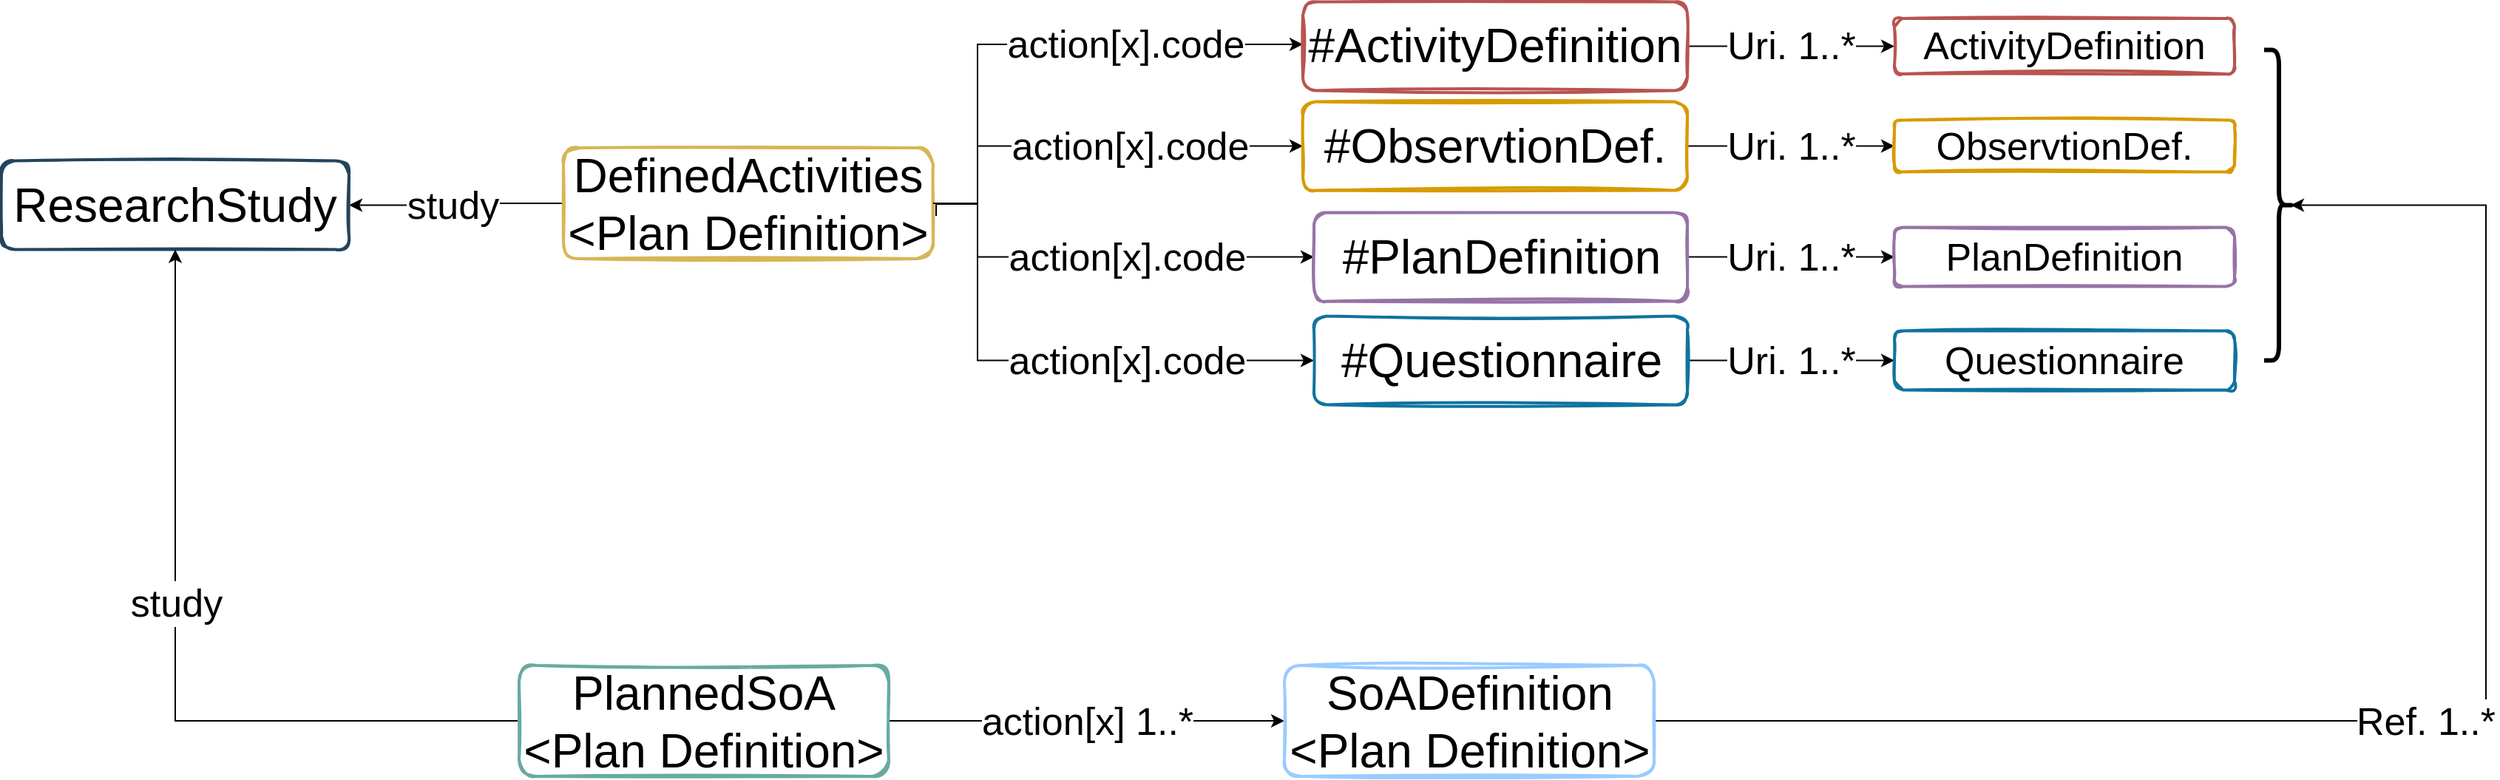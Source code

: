 <mxfile version="20.6.0" type="device" pages="3"><diagram id="xOUy7ehixeZGT6onH96v" name="Page-1"><mxGraphModel dx="2272" dy="729" grid="1" gridSize="10" guides="1" tooltips="1" connect="1" arrows="1" fold="1" page="1" pageScale="1" pageWidth="850" pageHeight="1100" math="0" shadow="0"><root><mxCell id="0"/><mxCell id="1" parent="0"/><mxCell id="Nqv9AV9e1vAlPflYsLQ3-14" value="action[x].code" style="edgeStyle=orthogonalEdgeStyle;rounded=0;orthogonalLoop=1;jettySize=auto;html=1;fontSize=26;" parent="1" source="Nqv9AV9e1vAlPflYsLQ3-11" target="Nqv9AV9e1vAlPflYsLQ3-13" edge="1"><mxGeometry x="0.329" relative="1" as="geometry"><Array as="points"><mxPoint x="330" y="228"/><mxPoint x="330" y="120"/></Array><mxPoint as="offset"/></mxGeometry></mxCell><mxCell id="Nqv9AV9e1vAlPflYsLQ3-16" value="action[x].code" style="edgeStyle=orthogonalEdgeStyle;rounded=0;orthogonalLoop=1;jettySize=auto;html=1;fontSize=26;entryX=0;entryY=0.5;entryDx=0;entryDy=0;" parent="1" source="Nqv9AV9e1vAlPflYsLQ3-11" target="Nqv9AV9e1vAlPflYsLQ3-15" edge="1"><mxGeometry x="0.299" relative="1" as="geometry"><Array as="points"><mxPoint x="330" y="228"/><mxPoint x="330" y="334"/></Array><mxPoint x="1" as="offset"/></mxGeometry></mxCell><mxCell id="Nqv9AV9e1vAlPflYsLQ3-19" value="study" style="edgeStyle=orthogonalEdgeStyle;rounded=0;orthogonalLoop=1;jettySize=auto;html=1;fontSize=26;entryX=1;entryY=0.5;entryDx=0;entryDy=0;exitX=0;exitY=0.5;exitDx=0;exitDy=0;" parent="1" source="Nqv9AV9e1vAlPflYsLQ3-11" target="Nqv9AV9e1vAlPflYsLQ3-18" edge="1"><mxGeometry x="0.043" relative="1" as="geometry"><Array as="points"><mxPoint x="-10" y="228"/><mxPoint x="-10" y="228"/></Array><mxPoint as="offset"/></mxGeometry></mxCell><mxCell id="Nqv9AV9e1vAlPflYsLQ3-11" value="DefinedActivities&lt;br&gt;&amp;lt;Plan Definition&amp;gt;" style="rounded=1;whiteSpace=wrap;html=1;strokeWidth=2;fillWeight=4;hachureGap=8;hachureAngle=45;fillColor=none;sketch=1;fontSize=32;strokeColor=#d6b656;" parent="1" vertex="1"><mxGeometry x="50" y="190" width="250" height="75" as="geometry"/></mxCell><mxCell id="Nqv9AV9e1vAlPflYsLQ3-26" value="Uri. 1..*" style="edgeStyle=orthogonalEdgeStyle;rounded=0;orthogonalLoop=1;jettySize=auto;html=1;fontSize=26;" parent="1" source="Nqv9AV9e1vAlPflYsLQ3-13" target="Nqv9AV9e1vAlPflYsLQ3-25" edge="1"><mxGeometry relative="1" as="geometry"/></mxCell><mxCell id="Nqv9AV9e1vAlPflYsLQ3-13" value="#ActivityDefinition" style="whiteSpace=wrap;html=1;fontSize=32;fillColor=none;strokeColor=#b85450;rounded=1;strokeWidth=2;fillWeight=4;hachureGap=8;hachureAngle=45;sketch=1;" parent="1" vertex="1"><mxGeometry x="550" y="91.25" width="260" height="60" as="geometry"/></mxCell><mxCell id="Nqv9AV9e1vAlPflYsLQ3-32" value="Uri. 1..*" style="edgeStyle=orthogonalEdgeStyle;rounded=0;orthogonalLoop=1;jettySize=auto;html=1;fontSize=26;" parent="1" source="Nqv9AV9e1vAlPflYsLQ3-15" target="Nqv9AV9e1vAlPflYsLQ3-31" edge="1"><mxGeometry relative="1" as="geometry"/></mxCell><mxCell id="Nqv9AV9e1vAlPflYsLQ3-15" value="#Questionnaire" style="whiteSpace=wrap;html=1;fontSize=32;fillColor=none;strokeColor=#10739e;rounded=1;strokeWidth=2;fillWeight=4;hachureGap=8;hachureAngle=45;sketch=1;" parent="1" vertex="1"><mxGeometry x="557.5" y="303.75" width="252.5" height="60" as="geometry"/></mxCell><mxCell id="Nqv9AV9e1vAlPflYsLQ3-18" value="ResearchStudy" style="whiteSpace=wrap;html=1;fontSize=32;fillColor=none;strokeColor=#23445d;rounded=1;strokeWidth=2;fillWeight=4;hachureGap=8;hachureAngle=45;sketch=1;glass=0;shadow=0;" parent="1" vertex="1"><mxGeometry x="-330" y="198.75" width="235" height="60" as="geometry"/></mxCell><mxCell id="Nqv9AV9e1vAlPflYsLQ3-20" value="action[x].code" style="edgeStyle=orthogonalEdgeStyle;rounded=0;orthogonalLoop=1;jettySize=auto;html=1;fontSize=26;entryX=0;entryY=0.5;entryDx=0;entryDy=0;exitX=1;exitY=0.5;exitDx=0;exitDy=0;" parent="1" source="Nqv9AV9e1vAlPflYsLQ3-11" target="Nqv9AV9e1vAlPflYsLQ3-21" edge="1"><mxGeometry x="0.132" relative="1" as="geometry"><mxPoint x="300" y="330" as="sourcePoint"/><Array as="points"><mxPoint x="330" y="228"/><mxPoint x="330" y="264"/></Array><mxPoint x="1" as="offset"/></mxGeometry></mxCell><mxCell id="Nqv9AV9e1vAlPflYsLQ3-30" value="Uri. 1..*" style="edgeStyle=orthogonalEdgeStyle;rounded=0;orthogonalLoop=1;jettySize=auto;html=1;fontSize=26;" parent="1" source="Nqv9AV9e1vAlPflYsLQ3-21" target="Nqv9AV9e1vAlPflYsLQ3-29" edge="1"><mxGeometry relative="1" as="geometry"/></mxCell><mxCell id="Nqv9AV9e1vAlPflYsLQ3-21" value="#PlanDefinition" style="whiteSpace=wrap;html=1;fontSize=32;fillColor=none;strokeColor=#9673a6;rounded=1;strokeWidth=2;fillWeight=4;hachureGap=8;hachureAngle=45;sketch=1;" parent="1" vertex="1"><mxGeometry x="557.5" y="233.75" width="252.5" height="60" as="geometry"/></mxCell><mxCell id="Nqv9AV9e1vAlPflYsLQ3-22" value="action[x].code" style="edgeStyle=orthogonalEdgeStyle;rounded=0;orthogonalLoop=1;jettySize=auto;html=1;fontSize=26;entryX=0;entryY=0.5;entryDx=0;entryDy=0;exitX=1.008;exitY=0.613;exitDx=0;exitDy=0;exitPerimeter=0;" parent="1" source="Nqv9AV9e1vAlPflYsLQ3-11" target="Nqv9AV9e1vAlPflYsLQ3-23" edge="1"><mxGeometry x="0.207" relative="1" as="geometry"><mxPoint x="300" y="310" as="sourcePoint"/><Array as="points"><mxPoint x="302" y="228"/><mxPoint x="330" y="228"/><mxPoint x="330" y="189"/></Array><mxPoint as="offset"/></mxGeometry></mxCell><mxCell id="Nqv9AV9e1vAlPflYsLQ3-28" value="Uri. 1..*" style="edgeStyle=orthogonalEdgeStyle;rounded=0;orthogonalLoop=1;jettySize=auto;html=1;fontSize=26;" parent="1" source="Nqv9AV9e1vAlPflYsLQ3-23" target="Nqv9AV9e1vAlPflYsLQ3-27" edge="1"><mxGeometry relative="1" as="geometry"/></mxCell><mxCell id="Nqv9AV9e1vAlPflYsLQ3-23" value="#ObservtionDef." style="whiteSpace=wrap;html=1;fontSize=32;fillColor=none;strokeColor=#d79b00;rounded=1;strokeWidth=2;fillWeight=4;hachureGap=8;hachureAngle=45;sketch=1;" parent="1" vertex="1"><mxGeometry x="550" y="158.75" width="260" height="60" as="geometry"/></mxCell><mxCell id="Nqv9AV9e1vAlPflYsLQ3-25" value="ActivityDefinition" style="whiteSpace=wrap;html=1;fontSize=26;fillColor=none;strokeColor=#b85450;rounded=1;strokeWidth=2;fillWeight=4;hachureGap=8;hachureAngle=45;sketch=1;" parent="1" vertex="1"><mxGeometry x="950" y="102.5" width="230" height="37.5" as="geometry"/></mxCell><mxCell id="Nqv9AV9e1vAlPflYsLQ3-27" value="ObservtionDef." style="whiteSpace=wrap;html=1;fontSize=26;fillColor=none;strokeColor=#d79b00;rounded=1;strokeWidth=2;fillWeight=4;hachureGap=8;hachureAngle=45;sketch=1;" parent="1" vertex="1"><mxGeometry x="950" y="171.25" width="230" height="35" as="geometry"/></mxCell><mxCell id="Nqv9AV9e1vAlPflYsLQ3-29" value="PlanDefinition" style="whiteSpace=wrap;html=1;fontSize=26;fillColor=none;strokeColor=#9673a6;rounded=1;strokeWidth=2;fillWeight=4;hachureGap=8;hachureAngle=45;sketch=1;" parent="1" vertex="1"><mxGeometry x="950" y="243.75" width="230" height="40" as="geometry"/></mxCell><mxCell id="Nqv9AV9e1vAlPflYsLQ3-31" value="Questionnaire" style="whiteSpace=wrap;html=1;fontSize=26;fillColor=none;strokeColor=#10739e;rounded=1;strokeWidth=2;fillWeight=4;hachureGap=8;hachureAngle=45;sketch=1;" parent="1" vertex="1"><mxGeometry x="950" y="313.75" width="230" height="40" as="geometry"/></mxCell><mxCell id="Nqv9AV9e1vAlPflYsLQ3-34" value="study" style="edgeStyle=orthogonalEdgeStyle;rounded=0;orthogonalLoop=1;jettySize=auto;html=1;entryX=0.5;entryY=1;entryDx=0;entryDy=0;fontSize=26;exitX=0;exitY=0.5;exitDx=0;exitDy=0;" parent="1" source="Nqv9AV9e1vAlPflYsLQ3-33" target="Nqv9AV9e1vAlPflYsLQ3-18" edge="1"><mxGeometry x="0.132" relative="1" as="geometry"><mxPoint as="offset"/></mxGeometry></mxCell><mxCell id="Nqv9AV9e1vAlPflYsLQ3-37" value="action[x] 1..*" style="edgeStyle=orthogonalEdgeStyle;rounded=0;orthogonalLoop=1;jettySize=auto;html=1;fontSize=26;" parent="1" source="Nqv9AV9e1vAlPflYsLQ3-33" target="Nqv9AV9e1vAlPflYsLQ3-36" edge="1"><mxGeometry relative="1" as="geometry"/></mxCell><mxCell id="Nqv9AV9e1vAlPflYsLQ3-33" value="PlannedSoA&lt;br&gt;&amp;lt;Plan Definition&amp;gt;" style="rounded=1;whiteSpace=wrap;html=1;strokeWidth=2;fillWeight=4;hachureGap=8;hachureAngle=45;fillColor=none;sketch=1;fontSize=32;strokeColor=#67AB9F;" parent="1" vertex="1"><mxGeometry x="20" y="540" width="250" height="75" as="geometry"/></mxCell><mxCell id="Nqv9AV9e1vAlPflYsLQ3-39" value="Ref. 1..*" style="edgeStyle=orthogonalEdgeStyle;rounded=0;orthogonalLoop=1;jettySize=auto;html=1;entryX=0.1;entryY=0.5;entryDx=0;entryDy=0;entryPerimeter=0;fontSize=26;exitX=1;exitY=0.5;exitDx=0;exitDy=0;" parent="1" source="Nqv9AV9e1vAlPflYsLQ3-36" target="Nqv9AV9e1vAlPflYsLQ3-38" edge="1"><mxGeometry relative="1" as="geometry"><Array as="points"><mxPoint x="1350" y="578"/><mxPoint x="1350" y="229"/></Array></mxGeometry></mxCell><mxCell id="Nqv9AV9e1vAlPflYsLQ3-36" value="SoADefinition&lt;br&gt;&amp;lt;Plan Definition&amp;gt;" style="rounded=1;whiteSpace=wrap;html=1;strokeWidth=2;fillWeight=4;hachureGap=8;hachureAngle=45;fillColor=none;sketch=1;fontSize=32;strokeColor=#99CCFF;" parent="1" vertex="1"><mxGeometry x="537.5" y="540" width="250" height="75" as="geometry"/></mxCell><mxCell id="Nqv9AV9e1vAlPflYsLQ3-38" value="" style="shape=curlyBracket;whiteSpace=wrap;html=1;rounded=1;flipH=1;labelPosition=right;verticalLabelPosition=middle;align=left;verticalAlign=middle;shadow=0;glass=0;strokeColor=#000000;strokeWidth=3;fontSize=26;fillColor=#000000;" parent="1" vertex="1"><mxGeometry x="1200" y="123.75" width="20" height="210" as="geometry"/></mxCell></root></mxGraphModel></diagram><diagram name="Copy of Page-1" id="Ri-IcGKbK6fC3Xm2XFml"><mxGraphModel dx="1422" dy="1829" grid="1" gridSize="10" guides="1" tooltips="1" connect="1" arrows="1" fold="1" page="1" pageScale="1" pageWidth="850" pageHeight="1100" math="0" shadow="0"><root><mxCell id="xk45kcTB8GeNgeA7kxLu-0"/><mxCell id="xk45kcTB8GeNgeA7kxLu-1" parent="xk45kcTB8GeNgeA7kxLu-0"/><mxCell id="G0WCgAtQfcCym3uvVYKA-65" value="action[x].code" style="edgeStyle=orthogonalEdgeStyle;rounded=0;orthogonalLoop=1;jettySize=auto;html=1;fontSize=26;" parent="xk45kcTB8GeNgeA7kxLu-1" target="G0WCgAtQfcCym3uvVYKA-70" edge="1"><mxGeometry x="0.438" relative="1" as="geometry"><mxPoint x="900" y="-620" as="sourcePoint"/><Array as="points"><mxPoint x="970" y="-620"/><mxPoint x="970" y="-731"/></Array><mxPoint as="offset"/></mxGeometry></mxCell><mxCell id="G0WCgAtQfcCym3uvVYKA-66" value="action[x].code" style="edgeStyle=orthogonalEdgeStyle;rounded=0;orthogonalLoop=1;jettySize=auto;html=1;fontSize=26;entryX=0;entryY=0.5;entryDx=0;entryDy=0;exitX=1;exitY=0.5;exitDx=0;exitDy=0;" parent="xk45kcTB8GeNgeA7kxLu-1" source="G0WCgAtQfcCym3uvVYKA-68" target="G0WCgAtQfcCym3uvVYKA-72" edge="1"><mxGeometry x="0.442" y="-2" relative="1" as="geometry"><Array as="points"><mxPoint x="970" y="-621"/><mxPoint x="970" y="-502"/></Array><mxPoint y="1" as="offset"/></mxGeometry></mxCell><mxCell id="G0WCgAtQfcCym3uvVYKA-68" value="DefinedActivities&lt;br&gt;&lt;b&gt;&quot;Scope&quot;&lt;/b&gt;&lt;br style=&quot;font-size: 26px;&quot;&gt;&amp;lt;Plan Definition&amp;gt;" style="rounded=1;whiteSpace=wrap;html=1;strokeWidth=2;fillWeight=4;hachureGap=8;hachureAngle=45;fillColor=none;sketch=1;fontSize=26;strokeColor=#97D077;" parent="xk45kcTB8GeNgeA7kxLu-1" vertex="1"><mxGeometry x="690" y="-670" width="210" height="98.75" as="geometry"/></mxCell><mxCell id="G0WCgAtQfcCym3uvVYKA-69" value="action[x]" style="edgeStyle=orthogonalEdgeStyle;rounded=0;orthogonalLoop=1;jettySize=auto;html=1;fontSize=26;" parent="xk45kcTB8GeNgeA7kxLu-1" source="G0WCgAtQfcCym3uvVYKA-70" target="G0WCgAtQfcCym3uvVYKA-79" edge="1"><mxGeometry relative="1" as="geometry"/></mxCell><mxCell id="G0WCgAtQfcCym3uvVYKA-70" value="#ActivityDefinition&lt;br&gt;&lt;span style=&quot;font-size: 15px;&quot;&gt;http://hl7.org/fhir/resource-types&lt;/span&gt;" style="whiteSpace=wrap;html=1;fontSize=26;fillColor=none;strokeColor=#b85450;rounded=1;strokeWidth=2;fillWeight=4;hachureGap=8;hachureAngle=45;sketch=1;" parent="xk45kcTB8GeNgeA7kxLu-1" vertex="1"><mxGeometry x="1167.5" y="-760" width="260" height="60" as="geometry"/></mxCell><mxCell id="G0WCgAtQfcCym3uvVYKA-71" value="action[x]" style="edgeStyle=orthogonalEdgeStyle;rounded=0;orthogonalLoop=1;jettySize=auto;html=1;fontSize=26;" parent="xk45kcTB8GeNgeA7kxLu-1" source="G0WCgAtQfcCym3uvVYKA-72" target="G0WCgAtQfcCym3uvVYKA-82" edge="1"><mxGeometry relative="1" as="geometry"/></mxCell><mxCell id="G0WCgAtQfcCym3uvVYKA-72" value="#Questionnaire&lt;br&gt;&lt;span style=&quot;font-size: 15px;&quot;&gt;http://hl7.org/fhir/resource-types&lt;/span&gt;" style="whiteSpace=wrap;html=1;fontSize=26;fillColor=none;strokeColor=#10739e;rounded=1;strokeWidth=2;fillWeight=4;hachureGap=8;hachureAngle=45;sketch=1;" parent="xk45kcTB8GeNgeA7kxLu-1" vertex="1"><mxGeometry x="1167.5" y="-532.5" width="252.5" height="60" as="geometry"/></mxCell><mxCell id="G0WCgAtQfcCym3uvVYKA-73" value="action[x].code" style="edgeStyle=orthogonalEdgeStyle;rounded=0;orthogonalLoop=1;jettySize=auto;html=1;fontSize=26;entryX=0;entryY=0.5;entryDx=0;entryDy=0;exitX=1;exitY=0.5;exitDx=0;exitDy=0;" parent="xk45kcTB8GeNgeA7kxLu-1" source="G0WCgAtQfcCym3uvVYKA-68" target="G0WCgAtQfcCym3uvVYKA-75" edge="1"><mxGeometry x="0.318" relative="1" as="geometry"><mxPoint x="550" y="-506.25" as="sourcePoint"/><Array as="points"><mxPoint x="910" y="-621"/><mxPoint x="970" y="-620"/><mxPoint x="970" y="-572"/></Array><mxPoint as="offset"/></mxGeometry></mxCell><mxCell id="G0WCgAtQfcCym3uvVYKA-74" value="action[x]" style="edgeStyle=orthogonalEdgeStyle;rounded=0;orthogonalLoop=1;jettySize=auto;html=1;fontSize=26;" parent="xk45kcTB8GeNgeA7kxLu-1" source="G0WCgAtQfcCym3uvVYKA-75" target="G0WCgAtQfcCym3uvVYKA-81" edge="1"><mxGeometry relative="1" as="geometry"><Array as="points"><mxPoint x="1490" y="-566.25"/><mxPoint x="1490" y="-572.25"/></Array></mxGeometry></mxCell><mxCell id="G0WCgAtQfcCym3uvVYKA-75" value="#PlanDefinition&lt;br&gt;&lt;span style=&quot;font-size: 15px;&quot;&gt;http://hl7.org/fhir/resource-types&lt;/span&gt;" style="whiteSpace=wrap;html=1;fontSize=26;fillColor=none;strokeColor=#9673a6;rounded=1;strokeWidth=2;fillWeight=4;hachureGap=8;hachureAngle=45;sketch=1;" parent="xk45kcTB8GeNgeA7kxLu-1" vertex="1"><mxGeometry x="1167.5" y="-602.5" width="252.5" height="60" as="geometry"/></mxCell><mxCell id="G0WCgAtQfcCym3uvVYKA-76" value="action[x].code" style="edgeStyle=orthogonalEdgeStyle;rounded=0;orthogonalLoop=1;jettySize=auto;html=1;fontSize=26;entryX=0;entryY=0.5;entryDx=0;entryDy=0;exitX=1;exitY=0.5;exitDx=0;exitDy=0;" parent="xk45kcTB8GeNgeA7kxLu-1" source="G0WCgAtQfcCym3uvVYKA-68" target="G0WCgAtQfcCym3uvVYKA-78" edge="1"><mxGeometry x="0.319" y="-1" relative="1" as="geometry"><mxPoint x="550" y="-526.25" as="sourcePoint"/><Array as="points"><mxPoint x="910" y="-621"/><mxPoint x="970" y="-620"/><mxPoint x="970" y="-647"/></Array><mxPoint as="offset"/></mxGeometry></mxCell><mxCell id="G0WCgAtQfcCym3uvVYKA-77" value="action[x]" style="edgeStyle=orthogonalEdgeStyle;rounded=0;orthogonalLoop=1;jettySize=auto;html=1;fontSize=26;" parent="xk45kcTB8GeNgeA7kxLu-1" source="G0WCgAtQfcCym3uvVYKA-78" target="G0WCgAtQfcCym3uvVYKA-80" edge="1"><mxGeometry relative="1" as="geometry"/></mxCell><mxCell id="G0WCgAtQfcCym3uvVYKA-78" value="#ObservtionDefinition&lt;br&gt;&lt;span style=&quot;font-size: 15px;&quot;&gt;http://hl7.org/fhir/resource-types&lt;/span&gt;" style="whiteSpace=wrap;html=1;fontSize=26;fillColor=none;strokeColor=#d79b00;rounded=1;strokeWidth=2;fillWeight=4;hachureGap=8;hachureAngle=45;sketch=1;" parent="xk45kcTB8GeNgeA7kxLu-1" vertex="1"><mxGeometry x="1160" y="-677.5" width="260" height="60" as="geometry"/></mxCell><mxCell id="G0WCgAtQfcCym3uvVYKA-79" value="ActivityDefinition" style="whiteSpace=wrap;html=1;fontSize=26;fillColor=none;strokeColor=#b85450;rounded=1;strokeWidth=2;fillWeight=4;hachureGap=8;hachureAngle=45;sketch=1;" parent="xk45kcTB8GeNgeA7kxLu-1" vertex="1"><mxGeometry x="1560" y="-748.75" width="230" height="37.5" as="geometry"/></mxCell><mxCell id="G0WCgAtQfcCym3uvVYKA-80" value="ObservtionDef." style="whiteSpace=wrap;html=1;fontSize=26;fillColor=none;strokeColor=#d79b00;rounded=1;strokeWidth=2;fillWeight=4;hachureGap=8;hachureAngle=45;sketch=1;" parent="xk45kcTB8GeNgeA7kxLu-1" vertex="1"><mxGeometry x="1560" y="-665" width="230" height="35" as="geometry"/></mxCell><mxCell id="G0WCgAtQfcCym3uvVYKA-81" value="PlanDefinition" style="whiteSpace=wrap;html=1;fontSize=26;fillColor=none;strokeColor=#9673a6;rounded=1;strokeWidth=2;fillWeight=4;hachureGap=8;hachureAngle=45;sketch=1;" parent="xk45kcTB8GeNgeA7kxLu-1" vertex="1"><mxGeometry x="1560" y="-592.5" width="230" height="40" as="geometry"/></mxCell><mxCell id="G0WCgAtQfcCym3uvVYKA-82" value="Questionnaire" style="whiteSpace=wrap;html=1;fontSize=26;fillColor=none;strokeColor=#10739e;rounded=1;strokeWidth=2;fillWeight=4;hachureGap=8;hachureAngle=45;sketch=1;" parent="xk45kcTB8GeNgeA7kxLu-1" vertex="1"><mxGeometry x="1560" y="-522.5" width="230" height="40" as="geometry"/></mxCell></root></mxGraphModel></diagram><diagram id="P07mm02QYjRXvcrcc0aV" name="Page-3"><mxGraphModel dx="1673" dy="2025" grid="1" gridSize="10" guides="1" tooltips="1" connect="1" arrows="1" fold="1" page="1" pageScale="1" pageWidth="850" pageHeight="1100" math="0" shadow="0"><root><mxCell id="0"/><mxCell id="1" parent="0"/><mxCell id="tgdejxANy7JHB8u2b4o4-1" value="" style="edgeStyle=orthogonalEdgeStyle;rounded=0;orthogonalLoop=1;jettySize=auto;html=1;fontSize=26;exitX=0;exitY=0.5;exitDx=0;exitDy=0;entryX=1;entryY=0.5;entryDx=0;entryDy=0;" edge="1" parent="1" source="tgdejxANy7JHB8u2b4o4-10" target="tgdejxANy7JHB8u2b4o4-8"><mxGeometry x="0.037" y="3" relative="1" as="geometry"><mxPoint y="-1" as="offset"/></mxGeometry></mxCell><mxCell id="tgdejxANy7JHB8u2b4o4-2" value="&amp;nbsp;1" style="edgeLabel;html=1;align=center;verticalAlign=middle;resizable=0;points=[];fontSize=15;" vertex="1" connectable="0" parent="tgdejxANy7JHB8u2b4o4-1"><mxGeometry x="0.734" relative="1" as="geometry"><mxPoint as="offset"/></mxGeometry></mxCell><mxCell id="tgdejxANy7JHB8u2b4o4-3" value="0..*" style="edgeLabel;html=1;align=center;verticalAlign=middle;resizable=0;points=[];fontSize=15;" vertex="1" connectable="0" parent="tgdejxANy7JHB8u2b4o4-1"><mxGeometry x="-0.872" relative="1" as="geometry"><mxPoint x="-11" as="offset"/></mxGeometry></mxCell><mxCell id="tgdejxANy7JHB8u2b4o4-4" style="edgeStyle=orthogonalEdgeStyle;rounded=0;orthogonalLoop=1;jettySize=auto;html=1;exitX=0;exitY=0.5;exitDx=0;exitDy=0;fontSize=15;entryX=1;entryY=0.5;entryDx=0;entryDy=0;" edge="1" parent="1" source="tgdejxANy7JHB8u2b4o4-7" target="tgdejxANy7JHB8u2b4o4-9"><mxGeometry relative="1" as="geometry"><mxPoint x="300" y="303.75" as="targetPoint"/></mxGeometry></mxCell><mxCell id="tgdejxANy7JHB8u2b4o4-5" value="1" style="edgeLabel;html=1;align=center;verticalAlign=middle;resizable=0;points=[];fontSize=15;" vertex="1" connectable="0" parent="tgdejxANy7JHB8u2b4o4-4"><mxGeometry x="0.86" y="-2" relative="1" as="geometry"><mxPoint as="offset"/></mxGeometry></mxCell><mxCell id="tgdejxANy7JHB8u2b4o4-6" value="0..*" style="edgeLabel;html=1;align=center;verticalAlign=middle;resizable=0;points=[];fontSize=15;" vertex="1" connectable="0" parent="tgdejxANy7JHB8u2b4o4-4"><mxGeometry x="-0.749" relative="1" as="geometry"><mxPoint as="offset"/></mxGeometry></mxCell><mxCell id="tgdejxANy7JHB8u2b4o4-7" value="DefinedActivities&lt;br&gt;&lt;b&gt;Tenant/Sponsor&lt;/b&gt;&lt;br style=&quot;font-size: 26px;&quot;&gt;&amp;lt;Plan Definition&amp;gt;" style="rounded=1;whiteSpace=wrap;html=1;strokeWidth=2;fillWeight=4;hachureGap=8;hachureAngle=45;fillColor=none;sketch=1;fontSize=26;strokeColor=#d6b656;" vertex="1" parent="1"><mxGeometry x="440" y="280" width="210" height="95" as="geometry"/></mxCell><mxCell id="tgdejxANy7JHB8u2b4o4-8" value="ResearchStudy" style="whiteSpace=wrap;html=1;fontSize=26;fillColor=none;strokeColor=#23445d;rounded=1;strokeWidth=2;fillWeight=4;hachureGap=8;hachureAngle=45;sketch=1;glass=0;shadow=0;" vertex="1" parent="1"><mxGeometry x="90" y="560" width="195" height="60" as="geometry"/></mxCell><mxCell id="tgdejxANy7JHB8u2b4o4-9" value="Organization" style="whiteSpace=wrap;html=1;fontSize=26;fillColor=none;strokeColor=#23445d;rounded=1;strokeWidth=2;fillWeight=4;hachureGap=8;hachureAngle=45;sketch=1;glass=0;shadow=0;" vertex="1" parent="1"><mxGeometry x="100" y="297.5" width="195" height="60" as="geometry"/></mxCell><mxCell id="tgdejxANy7JHB8u2b4o4-10" value="PlannedActivities&lt;br&gt;&lt;b&gt;Study Specific&lt;/b&gt;&lt;br style=&quot;font-size: 26px;&quot;&gt;&amp;lt;Plan Definition&amp;gt;" style="rounded=1;whiteSpace=wrap;html=1;strokeWidth=2;fillWeight=4;hachureGap=8;hachureAngle=45;fillColor=none;sketch=1;fontSize=26;strokeColor=#3333FF;" vertex="1" parent="1"><mxGeometry x="440" y="543.75" width="210" height="92.5" as="geometry"/></mxCell><mxCell id="tgdejxANy7JHB8u2b4o4-11" value="action[x].code" style="edgeStyle=orthogonalEdgeStyle;rounded=0;orthogonalLoop=1;jettySize=auto;html=1;fontSize=26;" edge="1" parent="1" target="tgdejxANy7JHB8u2b4o4-18"><mxGeometry x="0.438" relative="1" as="geometry"><mxPoint x="650" y="50" as="sourcePoint"/><Array as="points"><mxPoint x="720" y="50"/><mxPoint x="720" y="-61"/></Array><mxPoint as="offset"/></mxGeometry></mxCell><mxCell id="tgdejxANy7JHB8u2b4o4-12" value="action[x].code" style="edgeStyle=orthogonalEdgeStyle;rounded=0;orthogonalLoop=1;jettySize=auto;html=1;fontSize=26;entryX=0;entryY=0.5;entryDx=0;entryDy=0;exitX=1;exitY=0.5;exitDx=0;exitDy=0;" edge="1" parent="1" source="tgdejxANy7JHB8u2b4o4-16" target="tgdejxANy7JHB8u2b4o4-20"><mxGeometry x="0.405" relative="1" as="geometry"><Array as="points"><mxPoint x="720" y="49"/><mxPoint x="720" y="168"/></Array><mxPoint as="offset"/></mxGeometry></mxCell><mxCell id="tgdejxANy7JHB8u2b4o4-13" style="edgeStyle=orthogonalEdgeStyle;rounded=0;orthogonalLoop=1;jettySize=auto;html=1;exitX=0;exitY=0.5;exitDx=0;exitDy=0;fontSize=15;entryX=1;entryY=0.5;entryDx=0;entryDy=0;" edge="1" parent="1" source="tgdejxANy7JHB8u2b4o4-16" target="tgdejxANy7JHB8u2b4o4-31"><mxGeometry relative="1" as="geometry"><mxPoint x="300" y="-46.25" as="targetPoint"/></mxGeometry></mxCell><mxCell id="tgdejxANy7JHB8u2b4o4-14" value="1" style="edgeLabel;html=1;align=center;verticalAlign=middle;resizable=0;points=[];fontSize=15;" vertex="1" connectable="0" parent="tgdejxANy7JHB8u2b4o4-13"><mxGeometry x="0.86" y="-2" relative="1" as="geometry"><mxPoint as="offset"/></mxGeometry></mxCell><mxCell id="tgdejxANy7JHB8u2b4o4-15" value="0..*" style="edgeLabel;html=1;align=center;verticalAlign=middle;resizable=0;points=[];fontSize=15;" vertex="1" connectable="0" parent="tgdejxANy7JHB8u2b4o4-13"><mxGeometry x="-0.749" relative="1" as="geometry"><mxPoint as="offset"/></mxGeometry></mxCell><mxCell id="tgdejxANy7JHB8u2b4o4-16" value="DefinedActivities&lt;br&gt;&lt;b&gt;Global&lt;/b&gt;&lt;br style=&quot;font-size: 26px;&quot;&gt;&amp;lt;Plan Definition&amp;gt;" style="rounded=1;whiteSpace=wrap;html=1;strokeWidth=2;fillWeight=4;hachureGap=8;hachureAngle=45;fillColor=none;sketch=1;fontSize=26;strokeColor=#97D077;" vertex="1" parent="1"><mxGeometry x="440" width="210" height="98.75" as="geometry"/></mxCell><mxCell id="tgdejxANy7JHB8u2b4o4-17" value="action[x]" style="edgeStyle=orthogonalEdgeStyle;rounded=0;orthogonalLoop=1;jettySize=auto;html=1;fontSize=26;" edge="1" parent="1" source="tgdejxANy7JHB8u2b4o4-18" target="tgdejxANy7JHB8u2b4o4-27"><mxGeometry relative="1" as="geometry"/></mxCell><mxCell id="tgdejxANy7JHB8u2b4o4-18" value="#ActivityDefinition&lt;br&gt;&lt;span style=&quot;font-size: 15px;&quot;&gt;http://hl7.org/fhir/resource-types&lt;/span&gt;" style="whiteSpace=wrap;html=1;fontSize=26;fillColor=none;strokeColor=#b85450;rounded=1;strokeWidth=2;fillWeight=4;hachureGap=8;hachureAngle=45;sketch=1;" vertex="1" parent="1"><mxGeometry x="917.5" y="-90" width="260" height="60" as="geometry"/></mxCell><mxCell id="tgdejxANy7JHB8u2b4o4-19" value="action[x]" style="edgeStyle=orthogonalEdgeStyle;rounded=0;orthogonalLoop=1;jettySize=auto;html=1;fontSize=26;" edge="1" parent="1" source="tgdejxANy7JHB8u2b4o4-20" target="tgdejxANy7JHB8u2b4o4-30"><mxGeometry relative="1" as="geometry"/></mxCell><mxCell id="tgdejxANy7JHB8u2b4o4-20" value="#Questionnaire&lt;br&gt;&lt;span style=&quot;font-size: 15px;&quot;&gt;http://hl7.org/fhir/resource-types&lt;/span&gt;" style="whiteSpace=wrap;html=1;fontSize=26;fillColor=none;strokeColor=#10739e;rounded=1;strokeWidth=2;fillWeight=4;hachureGap=8;hachureAngle=45;sketch=1;" vertex="1" parent="1"><mxGeometry x="917.5" y="137.5" width="252.5" height="60" as="geometry"/></mxCell><mxCell id="tgdejxANy7JHB8u2b4o4-21" value="action[x].code" style="edgeStyle=orthogonalEdgeStyle;rounded=0;orthogonalLoop=1;jettySize=auto;html=1;fontSize=26;entryX=0;entryY=0.5;entryDx=0;entryDy=0;exitX=1;exitY=0.5;exitDx=0;exitDy=0;" edge="1" parent="1" source="tgdejxANy7JHB8u2b4o4-16" target="tgdejxANy7JHB8u2b4o4-23"><mxGeometry x="0.268" relative="1" as="geometry"><mxPoint x="300" y="163.75" as="sourcePoint"/><Array as="points"><mxPoint x="660" y="49"/><mxPoint x="720" y="50"/><mxPoint x="720" y="98"/></Array><mxPoint as="offset"/></mxGeometry></mxCell><mxCell id="tgdejxANy7JHB8u2b4o4-22" value="action[x]" style="edgeStyle=orthogonalEdgeStyle;rounded=0;orthogonalLoop=1;jettySize=auto;html=1;fontSize=26;" edge="1" parent="1" source="tgdejxANy7JHB8u2b4o4-23" target="tgdejxANy7JHB8u2b4o4-29"><mxGeometry relative="1" as="geometry"><Array as="points"><mxPoint x="1240" y="103.75"/><mxPoint x="1240" y="97.75"/></Array></mxGeometry></mxCell><mxCell id="tgdejxANy7JHB8u2b4o4-23" value="#PlanDefinition&lt;br&gt;&lt;span style=&quot;font-size: 15px;&quot;&gt;http://hl7.org/fhir/resource-types&lt;/span&gt;" style="whiteSpace=wrap;html=1;fontSize=26;fillColor=none;strokeColor=#9673a6;rounded=1;strokeWidth=2;fillWeight=4;hachureGap=8;hachureAngle=45;sketch=1;" vertex="1" parent="1"><mxGeometry x="917.5" y="67.5" width="252.5" height="60" as="geometry"/></mxCell><mxCell id="tgdejxANy7JHB8u2b4o4-24" value="action[x].code" style="edgeStyle=orthogonalEdgeStyle;rounded=0;orthogonalLoop=1;jettySize=auto;html=1;fontSize=26;entryX=0;entryY=0.5;entryDx=0;entryDy=0;exitX=1;exitY=0.5;exitDx=0;exitDy=0;" edge="1" parent="1" source="tgdejxANy7JHB8u2b4o4-16" target="tgdejxANy7JHB8u2b4o4-26"><mxGeometry x="0.319" y="-1" relative="1" as="geometry"><mxPoint x="300" y="143.75" as="sourcePoint"/><Array as="points"><mxPoint x="660" y="49"/><mxPoint x="720" y="50"/><mxPoint x="720" y="23"/></Array><mxPoint as="offset"/></mxGeometry></mxCell><mxCell id="tgdejxANy7JHB8u2b4o4-25" value="action[x]" style="edgeStyle=orthogonalEdgeStyle;rounded=0;orthogonalLoop=1;jettySize=auto;html=1;fontSize=26;" edge="1" parent="1" source="tgdejxANy7JHB8u2b4o4-26" target="tgdejxANy7JHB8u2b4o4-28"><mxGeometry relative="1" as="geometry"/></mxCell><mxCell id="tgdejxANy7JHB8u2b4o4-26" value="#ObservtionDefinition&lt;br&gt;&lt;span style=&quot;font-size: 15px;&quot;&gt;http://hl7.org/fhir/resource-types&lt;/span&gt;" style="whiteSpace=wrap;html=1;fontSize=26;fillColor=none;strokeColor=#d79b00;rounded=1;strokeWidth=2;fillWeight=4;hachureGap=8;hachureAngle=45;sketch=1;" vertex="1" parent="1"><mxGeometry x="910" y="-7.5" width="260" height="60" as="geometry"/></mxCell><mxCell id="ELQMmHOX-Nc_faRaVURY-2" style="edgeStyle=orthogonalEdgeStyle;rounded=0;orthogonalLoop=1;jettySize=auto;html=1;fontSize=13;entryX=0;entryY=0.5;entryDx=0;entryDy=0;" edge="1" parent="1" source="tgdejxANy7JHB8u2b4o4-27" target="ELQMmHOX-Nc_faRaVURY-1"><mxGeometry relative="1" as="geometry"><mxPoint x="1630" y="60" as="targetPoint"/><Array as="points"><mxPoint x="1600" y="-60"/><mxPoint x="1600" y="73"/></Array></mxGeometry></mxCell><mxCell id="tgdejxANy7JHB8u2b4o4-27" value="ActivityDefinition" style="whiteSpace=wrap;html=1;fontSize=26;fillColor=none;strokeColor=#b85450;rounded=1;strokeWidth=2;fillWeight=4;hachureGap=8;hachureAngle=45;sketch=1;" vertex="1" parent="1"><mxGeometry x="1310" y="-78.75" width="230" height="37.5" as="geometry"/></mxCell><mxCell id="ELQMmHOX-Nc_faRaVURY-3" style="edgeStyle=orthogonalEdgeStyle;rounded=0;orthogonalLoop=1;jettySize=auto;html=1;fontSize=13;entryX=0.008;entryY=0.499;entryDx=0;entryDy=0;entryPerimeter=0;" edge="1" parent="1" source="tgdejxANy7JHB8u2b4o4-28" target="ELQMmHOX-Nc_faRaVURY-1"><mxGeometry relative="1" as="geometry"/></mxCell><mxCell id="tgdejxANy7JHB8u2b4o4-28" value="ObservtionDef." style="whiteSpace=wrap;html=1;fontSize=26;fillColor=none;strokeColor=#d79b00;rounded=1;strokeWidth=2;fillWeight=4;hachureGap=8;hachureAngle=45;sketch=1;" vertex="1" parent="1"><mxGeometry x="1310" y="5" width="230" height="35" as="geometry"/></mxCell><mxCell id="ELQMmHOX-Nc_faRaVURY-4" style="edgeStyle=orthogonalEdgeStyle;rounded=0;orthogonalLoop=1;jettySize=auto;html=1;entryX=0.01;entryY=0.496;entryDx=0;entryDy=0;fontSize=13;entryPerimeter=0;" edge="1" parent="1" source="tgdejxANy7JHB8u2b4o4-29" target="ELQMmHOX-Nc_faRaVURY-1"><mxGeometry relative="1" as="geometry"/></mxCell><mxCell id="tgdejxANy7JHB8u2b4o4-29" value="PlanDefinition" style="whiteSpace=wrap;html=1;fontSize=26;fillColor=none;strokeColor=#9673a6;rounded=1;strokeWidth=2;fillWeight=4;hachureGap=8;hachureAngle=45;sketch=1;" vertex="1" parent="1"><mxGeometry x="1310" y="77.5" width="230" height="40" as="geometry"/></mxCell><mxCell id="ELQMmHOX-Nc_faRaVURY-5" style="edgeStyle=orthogonalEdgeStyle;rounded=0;orthogonalLoop=1;jettySize=auto;html=1;fontSize=13;exitX=1;exitY=0.5;exitDx=0;exitDy=0;entryX=0.011;entryY=0.498;entryDx=0;entryDy=0;entryPerimeter=0;" edge="1" parent="1" source="tgdejxANy7JHB8u2b4o4-30" target="ELQMmHOX-Nc_faRaVURY-1"><mxGeometry relative="1" as="geometry"><mxPoint x="1630" y="80" as="targetPoint"/><Array as="points"><mxPoint x="1600" y="168"/><mxPoint x="1600" y="72"/><mxPoint x="1650" y="72"/></Array></mxGeometry></mxCell><mxCell id="tgdejxANy7JHB8u2b4o4-30" value="Questionnaire" style="whiteSpace=wrap;html=1;fontSize=26;fillColor=none;strokeColor=#10739e;rounded=1;strokeWidth=2;fillWeight=4;hachureGap=8;hachureAngle=45;sketch=1;" vertex="1" parent="1"><mxGeometry x="1310" y="147.5" width="230" height="40" as="geometry"/></mxCell><mxCell id="tgdejxANy7JHB8u2b4o4-31" value="Platform&lt;br&gt;&amp;lt;Organization&amp;gt;" style="whiteSpace=wrap;html=1;fontSize=26;fillColor=none;strokeColor=#23445d;rounded=1;strokeWidth=2;fillWeight=4;hachureGap=8;hachureAngle=45;sketch=1;glass=0;shadow=0;" vertex="1" parent="1"><mxGeometry x="100" y="19.38" width="195" height="60" as="geometry"/></mxCell><mxCell id="ELQMmHOX-Nc_faRaVURY-1" value="identifier&lt;br style=&quot;font-size: 13px;&quot;&gt;&lt;div style=&quot;font-size: 13px;&quot;&gt;&lt;ul style=&quot;font-size: 13px;&quot;&gt;&lt;li style=&quot;text-align: left; font-size: 13px;&quot;&gt;&lt;span style=&quot;background-color: initial; font-size: 13px;&quot;&gt;use = #secondary&lt;/span&gt;&lt;/li&gt;&lt;li style=&quot;text-align: left; font-size: 13px;&quot;&gt;&lt;span style=&quot;background-color: initial; font-size: 13px;&quot;&gt;type.coding[+] = #partOf&lt;/span&gt;&lt;/li&gt;&lt;li style=&quot;text-align: left; font-size: 13px;&quot;&gt;&lt;span style=&quot;background-color: initial; font-size: 13px;&quot;&gt;type.coding[+] = #Organization&lt;br&gt;&lt;/span&gt;&lt;/li&gt;&lt;li&gt;&lt;span style=&quot;background-color: initial;&quot;&gt;type.coding[+] = #Platform/Global&lt;/span&gt;&lt;/li&gt;&lt;li style=&quot;text-align: left; font-size: 13px;&quot;&gt;&lt;span style=&quot;background-color: initial; font-size: 13px;&quot;&gt;system = &amp;lt;URI to Resource&amp;gt;&lt;/span&gt;&lt;/li&gt;&lt;/ul&gt;&lt;/div&gt;" style="whiteSpace=wrap;html=1;fontSize=13;fillColor=none;strokeColor=#808080;rounded=1;strokeWidth=1;fillWeight=4;hachureGap=8;hachureAngle=45;sketch=1;perimeterSpacing=3;shadow=1;glass=0;gradientColor=none;" vertex="1" parent="1"><mxGeometry x="1660" y="-7.5" width="250" height="157.5" as="geometry"/></mxCell></root></mxGraphModel></diagram></mxfile>